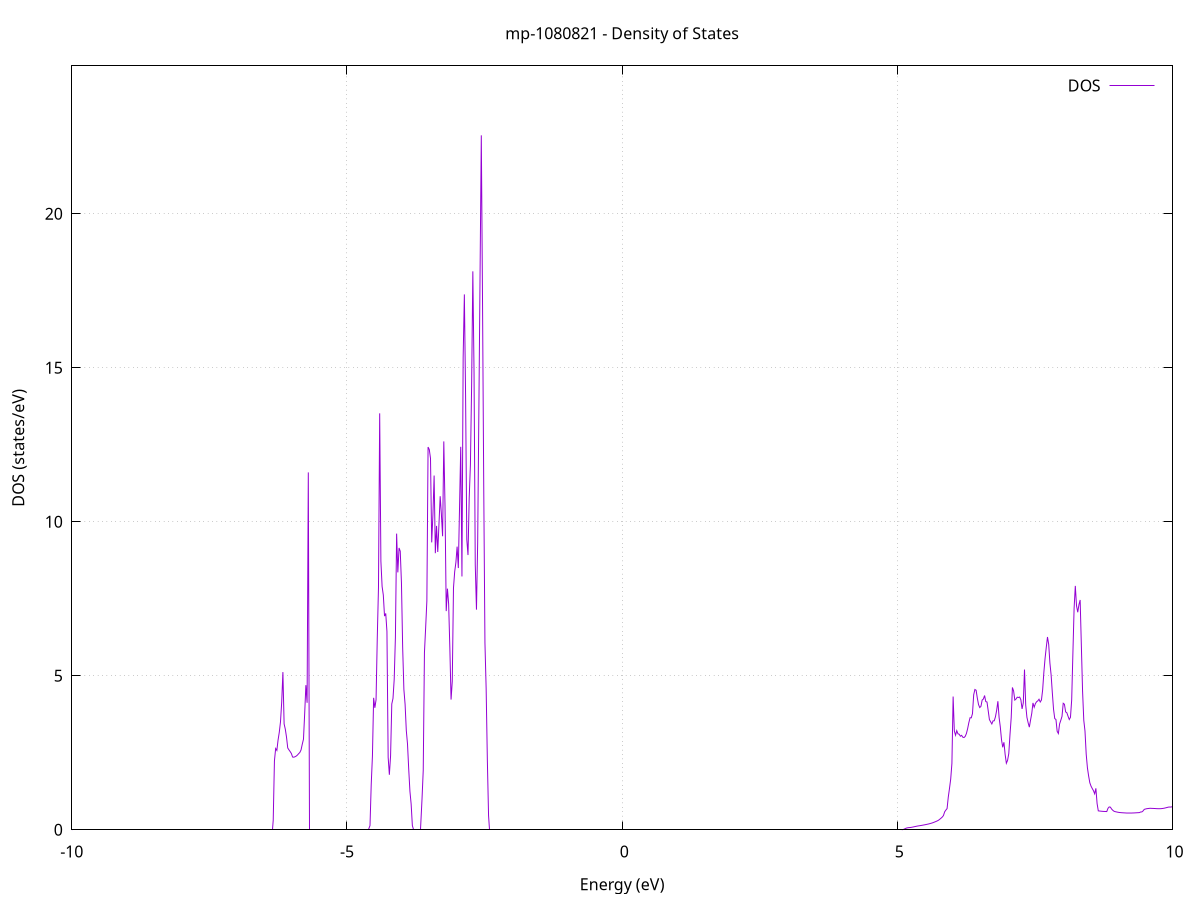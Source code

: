 set title 'mp-1080821 - Density of States'
set xlabel 'Energy (eV)'
set ylabel 'DOS (states/eV)'
set grid
set xrange [-10:10]
set yrange [0:24.799]
set xzeroaxis lt -1
set terminal png size 800,600
set output 'mp-1080821_dos_gnuplot.png'
plot '-' using 1:2 with lines title 'DOS'
-27.596600 0.000000
-27.574600 0.000000
-27.552600 0.000000
-27.530600 0.000000
-27.508700 0.000000
-27.486700 0.000000
-27.464700 0.000000
-27.442700 0.000000
-27.420700 0.000000
-27.398700 0.000000
-27.376800 0.000000
-27.354800 0.000000
-27.332800 0.000000
-27.310800 0.000000
-27.288800 0.000000
-27.266900 0.000000
-27.244900 0.000000
-27.222900 0.000000
-27.200900 0.000000
-27.178900 0.000000
-27.156900 0.000000
-27.135000 0.000000
-27.113000 0.000000
-27.091000 0.000000
-27.069000 0.000000
-27.047000 0.000000
-27.025100 0.000000
-27.003100 0.000000
-26.981100 0.000000
-26.959100 0.000000
-26.937100 0.000000
-26.915100 0.000000
-26.893200 0.000000
-26.871200 0.000000
-26.849200 0.000000
-26.827200 0.000000
-26.805200 0.000000
-26.783300 0.000000
-26.761300 0.000000
-26.739300 0.000000
-26.717300 0.000000
-26.695300 0.000000
-26.673300 0.000000
-26.651400 0.000000
-26.629400 0.000000
-26.607400 0.000000
-26.585400 0.000000
-26.563400 0.000000
-26.541400 0.000000
-26.519500 0.000000
-26.497500 0.000000
-26.475500 0.000000
-26.453500 0.000000
-26.431500 0.000000
-26.409600 0.000000
-26.387600 0.000000
-26.365600 0.000000
-26.343600 0.000000
-26.321600 0.000000
-26.299600 0.000000
-26.277700 0.000000
-26.255700 0.000000
-26.233700 0.000000
-26.211700 0.000000
-26.189700 0.000000
-26.167800 0.000000
-26.145800 0.000000
-26.123800 0.000000
-26.101800 0.000000
-26.079800 0.000000
-26.057800 0.000000
-26.035900 0.000000
-26.013900 0.000000
-25.991900 0.000000
-25.969900 0.000000
-25.947900 0.000000
-25.926000 0.000000
-25.904000 0.000000
-25.882000 0.000000
-25.860000 0.000000
-25.838000 0.000000
-25.816000 0.000000
-25.794100 0.000000
-25.772100 0.000000
-25.750100 0.000000
-25.728100 0.000000
-25.706100 0.000000
-25.684200 0.000000
-25.662200 0.000000
-25.640200 0.000000
-25.618200 0.000000
-25.596200 0.080900
-25.574200 1.777800
-25.552300 2.926900
-25.530300 4.377500
-25.508300 5.103300
-25.486300 6.401000
-25.464300 8.837400
-25.442300 13.506400
-25.420400 25.209500
-25.398400 26.892900
-25.376400 0.000000
-25.354400 0.000000
-25.332400 0.000000
-25.310500 0.000000
-25.288500 0.000000
-25.266500 0.000000
-25.244500 0.000000
-25.222500 0.000000
-25.200500 0.000000
-25.178600 0.000000
-25.156600 0.000000
-25.134600 0.000000
-25.112600 0.000000
-25.090600 0.000000
-25.068700 0.000000
-25.046700 0.000000
-25.024700 0.000000
-25.002700 0.000000
-24.980700 0.000000
-24.958700 0.000000
-24.936800 0.000000
-24.914800 0.000000
-24.892800 0.000000
-24.870800 0.000000
-24.848800 0.000000
-24.826900 0.000000
-24.804900 0.000000
-24.782900 0.000000
-24.760900 0.000000
-24.738900 0.000000
-24.716900 0.000000
-24.695000 0.000000
-24.673000 0.000000
-24.651000 0.000000
-24.629000 0.000000
-24.607000 0.000000
-24.585000 0.000000
-24.563100 0.000000
-24.541100 0.000000
-24.519100 0.000000
-24.497100 0.000000
-24.475100 0.000000
-24.453200 0.000000
-24.431200 0.000000
-24.409200 0.000000
-24.387200 0.000000
-24.365200 0.000000
-24.343200 0.000000
-24.321300 0.000000
-24.299300 0.000000
-24.277300 0.000000
-24.255300 0.000000
-24.233300 0.000000
-24.211400 0.000000
-24.189400 0.000000
-24.167400 0.000000
-24.145400 0.000000
-24.123400 0.000000
-24.101400 0.000000
-24.079500 0.000000
-24.057500 0.000000
-24.035500 0.000000
-24.013500 0.000000
-23.991500 0.000000
-23.969600 0.000000
-23.947600 0.000000
-23.925600 0.000000
-23.903600 0.000000
-23.881600 0.000000
-23.859600 0.000000
-23.837700 0.000000
-23.815700 0.000000
-23.793700 0.000000
-23.771700 0.000000
-23.749700 0.000000
-23.727700 0.000000
-23.705800 0.000000
-23.683800 0.000000
-23.661800 0.000000
-23.639800 0.000000
-23.617800 0.000000
-23.595900 0.000000
-23.573900 0.000000
-23.551900 0.000000
-23.529900 0.000000
-23.507900 0.000000
-23.485900 0.000000
-23.464000 0.000000
-23.442000 0.000000
-23.420000 0.000000
-23.398000 0.000000
-23.376000 0.000000
-23.354100 0.000000
-23.332100 0.000000
-23.310100 0.000000
-23.288100 0.000000
-23.266100 7.873600
-23.244100 10.968400
-23.222200 11.425200
-23.200200 12.222200
-23.178200 15.943200
-23.156200 24.944700
-23.134200 0.000000
-23.112300 0.000000
-23.090300 0.000000
-23.068300 0.000000
-23.046300 0.000000
-23.024300 0.000000
-23.002300 0.000000
-22.980400 0.000000
-22.958400 0.000000
-22.936400 0.000000
-22.914400 0.000000
-22.892400 0.000000
-22.870500 0.000000
-22.848500 0.000000
-22.826500 0.000000
-22.804500 0.000000
-22.782500 0.000000
-22.760500 0.000000
-22.738600 0.000000
-22.716600 0.000000
-22.694600 0.000000
-22.672600 0.000000
-22.650600 0.000000
-22.628600 0.000000
-22.606700 0.000000
-22.584700 0.000000
-22.562700 0.000000
-22.540700 0.000000
-22.518700 0.000000
-22.496800 0.000000
-22.474800 0.000000
-22.452800 0.000000
-22.430800 0.000000
-22.408800 0.000000
-22.386800 0.000000
-22.364900 0.000000
-22.342900 0.000000
-22.320900 0.000000
-22.298900 0.000000
-22.276900 0.000000
-22.255000 9.841700
-22.233000 6.591000
-22.211000 8.710300
-22.189000 10.681400
-22.167000 11.136900
-22.145000 10.941100
-22.123100 16.066500
-22.101100 10.169700
-22.079100 9.244800
-22.057100 0.000000
-22.035100 0.000000
-22.013200 0.000000
-21.991200 0.000000
-21.969200 0.000000
-21.947200 0.000000
-21.925200 0.000000
-21.903200 0.000000
-21.881300 0.000000
-21.859300 0.000000
-21.837300 0.000000
-21.815300 0.000000
-21.793300 0.000000
-21.771300 0.000000
-21.749400 0.000000
-21.727400 0.000000
-21.705400 0.000000
-21.683400 0.000000
-21.661400 0.000000
-21.639500 0.000000
-21.617500 0.000000
-21.595500 0.000000
-21.573500 0.000000
-21.551500 0.000000
-21.529500 0.000000
-21.507600 0.000000
-21.485600 0.000000
-21.463600 0.000000
-21.441600 0.000000
-21.419600 0.000000
-21.397700 14.864900
-21.375700 19.885100
-21.353700 21.855900
-21.331700 23.384400
-21.309700 13.521800
-21.287700 6.555900
-21.265800 0.000000
-21.243800 0.000000
-21.221800 0.000000
-21.199800 0.000000
-21.177800 0.000000
-21.155900 0.000000
-21.133900 0.000000
-21.111900 0.000000
-21.089900 0.000000
-21.067900 0.000000
-21.045900 0.000000
-21.024000 0.000000
-21.002000 0.000000
-20.980000 0.000000
-20.958000 0.000000
-20.936000 0.000000
-20.914100 0.000000
-20.892100 0.000000
-20.870100 0.000000
-20.848100 0.000000
-20.826100 0.000000
-20.804100 0.000000
-20.782200 0.000000
-20.760200 0.000000
-20.738200 0.000000
-20.716200 0.000000
-20.694200 0.000000
-20.672200 0.000000
-20.650300 0.000000
-20.628300 0.000000
-20.606300 0.000000
-20.584300 0.000000
-20.562300 0.000000
-20.540400 0.000000
-20.518400 0.000000
-20.496400 0.000000
-20.474400 0.000000
-20.452400 0.000000
-20.430400 0.000000
-20.408500 0.000000
-20.386500 0.000000
-20.364500 0.000000
-20.342500 0.000000
-20.320500 0.000000
-20.298600 0.000000
-20.276600 0.000000
-20.254600 0.000000
-20.232600 0.000000
-20.210600 0.000000
-20.188600 0.000000
-20.166700 0.000000
-20.144700 0.000000
-20.122700 0.000000
-20.100700 0.000000
-20.078700 0.000000
-20.056800 0.000000
-20.034800 0.000000
-20.012800 0.000000
-19.990800 0.000000
-19.968800 0.000000
-19.946800 0.000000
-19.924900 0.000000
-19.902900 0.000000
-19.880900 0.000000
-19.858900 0.000000
-19.836900 0.000000
-19.814900 0.000000
-19.793000 0.000000
-19.771000 0.000000
-19.749000 0.000000
-19.727000 0.000000
-19.705000 0.000000
-19.683100 0.000000
-19.661100 0.000000
-19.639100 0.000000
-19.617100 0.000000
-19.595100 0.000000
-19.573100 0.000000
-19.551200 0.000000
-19.529200 0.000000
-19.507200 0.000000
-19.485200 0.000000
-19.463200 0.000000
-19.441300 0.000000
-19.419300 0.000000
-19.397300 0.000000
-19.375300 0.000000
-19.353300 0.000000
-19.331300 0.000000
-19.309400 0.000000
-19.287400 0.000000
-19.265400 0.000000
-19.243400 0.000000
-19.221400 0.000000
-19.199500 0.000000
-19.177500 0.000000
-19.155500 0.000000
-19.133500 0.000000
-19.111500 0.000000
-19.089500 0.000000
-19.067600 0.000000
-19.045600 0.000000
-19.023600 0.000000
-19.001600 0.000000
-18.979600 0.000000
-18.957700 0.000000
-18.935700 0.000000
-18.913700 0.000000
-18.891700 0.000000
-18.869700 0.000000
-18.847700 0.000000
-18.825800 0.000000
-18.803800 0.000000
-18.781800 0.000000
-18.759800 0.000000
-18.737800 0.000000
-18.715800 0.000000
-18.693900 0.000000
-18.671900 0.000000
-18.649900 0.000000
-18.627900 0.000000
-18.605900 0.000000
-18.584000 0.000000
-18.562000 0.000000
-18.540000 0.000000
-18.518000 0.000000
-18.496000 0.000000
-18.474000 0.000000
-18.452100 0.000000
-18.430100 0.000000
-18.408100 0.000000
-18.386100 0.000000
-18.364100 0.000000
-18.342200 0.000000
-18.320200 0.000000
-18.298200 0.000000
-18.276200 0.000000
-18.254200 0.000000
-18.232200 0.000000
-18.210300 0.000000
-18.188300 0.000000
-18.166300 0.000000
-18.144300 0.000000
-18.122300 0.000000
-18.100400 0.000000
-18.078400 0.000000
-18.056400 0.000000
-18.034400 0.000000
-18.012400 0.000000
-17.990400 0.000000
-17.968500 0.000000
-17.946500 0.000000
-17.924500 0.000000
-17.902500 0.000000
-17.880500 0.000000
-17.858500 0.000000
-17.836600 0.000000
-17.814600 0.000000
-17.792600 0.000000
-17.770600 0.000000
-17.748600 0.000000
-17.726700 0.000000
-17.704700 0.000000
-17.682700 0.000000
-17.660700 0.000000
-17.638700 0.000000
-17.616700 0.000000
-17.594800 0.000000
-17.572800 0.000000
-17.550800 0.000000
-17.528800 0.000000
-17.506800 0.000000
-17.484900 0.000000
-17.462900 0.000000
-17.440900 0.000000
-17.418900 0.000000
-17.396900 0.000000
-17.374900 0.000000
-17.353000 0.000000
-17.331000 0.000000
-17.309000 0.000000
-17.287000 0.000000
-17.265000 0.000000
-17.243100 0.000000
-17.221100 0.000000
-17.199100 0.000000
-17.177100 0.000000
-17.155100 0.000000
-17.133100 0.000000
-17.111200 0.000000
-17.089200 0.000000
-17.067200 0.000000
-17.045200 0.000000
-17.023200 0.000000
-17.001200 0.000000
-16.979300 0.000000
-16.957300 0.000000
-16.935300 0.000000
-16.913300 0.000000
-16.891300 0.000000
-16.869400 0.000000
-16.847400 0.000000
-16.825400 0.000000
-16.803400 0.000000
-16.781400 0.000000
-16.759400 0.000000
-16.737500 0.000000
-16.715500 0.000000
-16.693500 0.000000
-16.671500 0.000000
-16.649500 0.000000
-16.627600 0.000000
-16.605600 0.000000
-16.583600 0.000000
-16.561600 0.000000
-16.539600 0.000000
-16.517600 0.000000
-16.495700 0.000000
-16.473700 0.000000
-16.451700 0.000000
-16.429700 0.000000
-16.407700 0.000000
-16.385800 0.000000
-16.363800 0.000000
-16.341800 0.000000
-16.319800 0.000000
-16.297800 0.000000
-16.275800 0.000000
-16.253900 0.000000
-16.231900 0.000000
-16.209900 0.000000
-16.187900 0.000000
-16.165900 0.000000
-16.144000 0.000000
-16.122000 0.000000
-16.100000 0.000000
-16.078000 0.000000
-16.056000 0.000000
-16.034000 0.000000
-16.012100 0.000000
-15.990100 0.000000
-15.968100 0.000000
-15.946100 0.000000
-15.924100 0.000000
-15.902100 0.000000
-15.880200 0.000000
-15.858200 0.000000
-15.836200 0.000000
-15.814200 0.000000
-15.792200 0.000000
-15.770300 0.000000
-15.748300 0.000000
-15.726300 0.000000
-15.704300 0.000000
-15.682300 0.000000
-15.660300 0.000000
-15.638400 0.000000
-15.616400 0.000000
-15.594400 0.000000
-15.572400 0.000000
-15.550400 0.000000
-15.528500 0.000000
-15.506500 0.000000
-15.484500 0.000000
-15.462500 0.000000
-15.440500 0.000000
-15.418500 0.000000
-15.396600 0.000000
-15.374600 0.000000
-15.352600 0.000000
-15.330600 0.000000
-15.308600 0.000000
-15.286700 0.000000
-15.264700 0.000000
-15.242700 0.000000
-15.220700 0.000000
-15.198700 0.000000
-15.176700 0.000000
-15.154800 0.000000
-15.132800 0.000000
-15.110800 0.000000
-15.088800 0.000000
-15.066800 0.000000
-15.044800 0.000000
-15.022900 0.000000
-15.000900 0.000000
-14.978900 0.000000
-14.956900 0.000000
-14.934900 0.000000
-14.913000 0.000000
-14.891000 0.000000
-14.869000 0.000000
-14.847000 0.000000
-14.825000 0.000000
-14.803000 0.000000
-14.781100 0.000000
-14.759100 0.000000
-14.737100 0.000000
-14.715100 0.000000
-14.693100 0.000000
-14.671200 0.000000
-14.649200 0.000000
-14.627200 0.000000
-14.605200 0.000000
-14.583200 0.000000
-14.561200 0.000000
-14.539300 0.000000
-14.517300 0.000000
-14.495300 0.000000
-14.473300 0.000000
-14.451300 0.000000
-14.429400 0.000000
-14.407400 0.000000
-14.385400 0.000000
-14.363400 0.000000
-14.341400 0.000000
-14.319400 0.000000
-14.297500 0.000000
-14.275500 0.000000
-14.253500 0.000000
-14.231500 0.000000
-14.209500 0.000000
-14.187600 0.000000
-14.165600 0.000000
-14.143600 0.000000
-14.121600 0.000000
-14.099600 0.000000
-14.077600 0.000000
-14.055700 0.000000
-14.033700 0.000000
-14.011700 0.000000
-13.989700 0.000000
-13.967700 0.000000
-13.945700 0.000000
-13.923800 0.000000
-13.901800 0.000000
-13.879800 0.000000
-13.857800 0.000000
-13.835800 0.000000
-13.813900 0.000000
-13.791900 0.000000
-13.769900 0.000000
-13.747900 0.000000
-13.725900 0.000000
-13.703900 0.000000
-13.682000 0.000000
-13.660000 0.000000
-13.638000 0.000000
-13.616000 0.000000
-13.594000 0.000000
-13.572100 0.000000
-13.550100 0.000000
-13.528100 0.000000
-13.506100 0.000000
-13.484100 0.000000
-13.462100 0.000000
-13.440200 0.000000
-13.418200 0.000000
-13.396200 0.000000
-13.374200 0.000000
-13.352200 0.000000
-13.330300 0.000000
-13.308300 0.000000
-13.286300 0.000000
-13.264300 0.000000
-13.242300 0.000000
-13.220300 0.000000
-13.198400 0.000000
-13.176400 0.000000
-13.154400 0.000000
-13.132400 0.000000
-13.110400 0.000000
-13.088400 0.000000
-13.066500 0.000000
-13.044500 0.000000
-13.022500 0.000000
-13.000500 0.000000
-12.978500 0.000000
-12.956600 0.000000
-12.934600 0.000000
-12.912600 0.000000
-12.890600 0.000000
-12.868600 0.000000
-12.846600 0.000000
-12.824700 0.000000
-12.802700 0.000000
-12.780700 0.000000
-12.758700 0.000000
-12.736700 0.000000
-12.714800 0.000000
-12.692800 0.000000
-12.670800 0.000000
-12.648800 0.000000
-12.626800 0.000000
-12.604800 0.000000
-12.582900 0.000000
-12.560900 0.000000
-12.538900 0.000000
-12.516900 0.000000
-12.494900 0.000000
-12.473000 0.000000
-12.451000 0.000000
-12.429000 0.000000
-12.407000 0.000000
-12.385000 0.000000
-12.363000 0.000000
-12.341100 0.000000
-12.319100 0.000000
-12.297100 0.000000
-12.275100 0.000000
-12.253100 0.000000
-12.231100 0.000000
-12.209200 0.000000
-12.187200 0.000000
-12.165200 0.000000
-12.143200 0.000000
-12.121200 0.000000
-12.099300 0.000000
-12.077300 0.000000
-12.055300 0.000000
-12.033300 0.000000
-12.011300 0.000000
-11.989300 0.000000
-11.967400 0.000000
-11.945400 0.000000
-11.923400 0.000000
-11.901400 0.000000
-11.879400 0.000000
-11.857500 0.000000
-11.835500 0.000000
-11.813500 0.000000
-11.791500 0.000000
-11.769500 0.000000
-11.747500 0.000000
-11.725600 0.000000
-11.703600 0.000000
-11.681600 0.000000
-11.659600 0.000000
-11.637600 0.000000
-11.615700 0.000000
-11.593700 0.000000
-11.571700 0.000000
-11.549700 0.000000
-11.527700 0.000000
-11.505700 0.000000
-11.483800 0.000000
-11.461800 0.000000
-11.439800 0.000000
-11.417800 0.000000
-11.395800 0.000000
-11.373900 0.000000
-11.351900 0.000000
-11.329900 0.000000
-11.307900 0.000000
-11.285900 0.000000
-11.263900 0.000000
-11.242000 0.000000
-11.220000 0.000000
-11.198000 0.000000
-11.176000 0.000000
-11.154000 0.000000
-11.132000 0.000000
-11.110100 0.000000
-11.088100 0.000000
-11.066100 0.000000
-11.044100 0.000000
-11.022100 0.000000
-11.000200 0.000000
-10.978200 0.000000
-10.956200 0.000000
-10.934200 0.000000
-10.912200 0.000000
-10.890200 3.901600
-10.868300 7.693400
-10.846300 15.182500
-10.824300 18.873900
-10.802300 16.703300
-10.780300 12.661100
-10.758400 14.422200
-10.736400 19.510200
-10.714400 22.925200
-10.692400 20.555200
-10.670400 16.891300
-10.648400 17.985600
-10.626500 17.856900
-10.604500 24.466000
-10.582500 20.105800
-10.560500 13.454700
-10.538500 6.112200
-10.516600 3.312600
-10.494600 0.428200
-10.472600 0.000000
-10.450600 0.000000
-10.428600 0.000000
-10.406600 0.000000
-10.384700 0.000000
-10.362700 0.000000
-10.340700 0.000000
-10.318700 0.000000
-10.296700 0.000000
-10.274700 0.000000
-10.252800 0.000000
-10.230800 0.000000
-10.208800 0.000000
-10.186800 0.000000
-10.164800 0.000000
-10.142900 0.000000
-10.120900 0.000000
-10.098900 0.000000
-10.076900 0.000000
-10.054900 0.000000
-10.032900 0.000000
-10.011000 0.000000
-9.989000 0.000000
-9.967000 0.000000
-9.945000 0.000000
-9.923000 0.000000
-9.901100 0.000000
-9.879100 0.000000
-9.857100 0.000000
-9.835100 0.000000
-9.813100 0.000000
-9.791100 0.000000
-9.769200 0.000000
-9.747200 0.000000
-9.725200 0.000000
-9.703200 0.000000
-9.681200 0.000000
-9.659300 0.000000
-9.637300 0.000000
-9.615300 0.000000
-9.593300 0.000000
-9.571300 0.000000
-9.549300 0.000000
-9.527400 0.000000
-9.505400 0.000000
-9.483400 0.000000
-9.461400 0.000000
-9.439400 0.000000
-9.417500 0.000000
-9.395500 0.000000
-9.373500 0.000000
-9.351500 0.000000
-9.329500 0.000000
-9.307500 0.000000
-9.285600 0.000000
-9.263600 0.000000
-9.241600 0.000000
-9.219600 0.000000
-9.197600 0.000000
-9.175600 0.000000
-9.153700 0.000000
-9.131700 0.000000
-9.109700 0.000000
-9.087700 0.000000
-9.065700 0.000000
-9.043800 0.000000
-9.021800 0.000000
-8.999800 0.000000
-8.977800 0.000000
-8.955800 0.000000
-8.933800 0.000000
-8.911900 0.000000
-8.889900 0.000000
-8.867900 0.000000
-8.845900 0.000000
-8.823900 0.000000
-8.802000 0.000000
-8.780000 0.000000
-8.758000 0.000000
-8.736000 0.000000
-8.714000 0.000000
-8.692000 0.000000
-8.670100 0.000000
-8.648100 0.000000
-8.626100 0.000000
-8.604100 0.000000
-8.582100 0.000000
-8.560200 0.000000
-8.538200 0.000000
-8.516200 0.000000
-8.494200 0.000000
-8.472200 0.000000
-8.450200 0.000000
-8.428300 0.000000
-8.406300 0.000000
-8.384300 0.000000
-8.362300 0.000000
-8.340300 0.000000
-8.318300 0.000000
-8.296400 0.000000
-8.274400 0.000000
-8.252400 0.000000
-8.230400 0.000000
-8.208400 0.000000
-8.186500 0.000000
-8.164500 0.000000
-8.142500 0.000000
-8.120500 0.000000
-8.098500 0.000000
-8.076500 0.000000
-8.054600 0.000000
-8.032600 0.000000
-8.010600 0.000000
-7.988600 0.000000
-7.966600 0.000000
-7.944700 0.000000
-7.922700 0.000000
-7.900700 0.000000
-7.878700 0.000000
-7.856700 0.000000
-7.834700 0.000000
-7.812800 0.000000
-7.790800 0.000000
-7.768800 0.000000
-7.746800 0.000000
-7.724800 0.000000
-7.702900 0.000000
-7.680900 0.000000
-7.658900 0.000000
-7.636900 0.000000
-7.614900 0.000000
-7.592900 0.000000
-7.571000 0.000000
-7.549000 0.000000
-7.527000 0.000000
-7.505000 0.000000
-7.483000 0.000000
-7.461100 0.000000
-7.439100 0.000000
-7.417100 0.000000
-7.395100 0.000000
-7.373100 0.000000
-7.351100 0.000000
-7.329200 0.000000
-7.307200 0.000000
-7.285200 0.000000
-7.263200 0.000000
-7.241200 0.000000
-7.219200 0.000000
-7.197300 0.000000
-7.175300 0.000000
-7.153300 0.000000
-7.131300 0.000000
-7.109300 0.000000
-7.087400 0.000000
-7.065400 0.000000
-7.043400 0.000000
-7.021400 0.000000
-6.999400 0.000000
-6.977400 0.000000
-6.955500 0.000000
-6.933500 0.000000
-6.911500 0.000000
-6.889500 0.000000
-6.867500 0.000000
-6.845600 0.000000
-6.823600 0.000000
-6.801600 0.000000
-6.779600 0.000000
-6.757600 0.000000
-6.735600 0.000000
-6.713700 0.000000
-6.691700 0.000000
-6.669700 0.000000
-6.647700 0.000000
-6.625700 0.000000
-6.603800 0.000000
-6.581800 0.000000
-6.559800 0.000000
-6.537800 0.000000
-6.515800 0.000000
-6.493800 0.000000
-6.471900 0.000000
-6.449900 0.000000
-6.427900 0.000000
-6.405900 0.000000
-6.383900 0.000000
-6.361900 0.000000
-6.340000 0.308700
-6.318000 2.235400
-6.296000 2.638100
-6.274000 2.577300
-6.252000 2.912300
-6.230100 3.162000
-6.208100 3.501300
-6.186100 4.136800
-6.164100 5.118300
-6.142100 3.437700
-6.120100 3.262500
-6.098200 3.003400
-6.076200 2.656300
-6.054200 2.594000
-6.032200 2.538200
-6.010200 2.476000
-5.988300 2.362100
-5.966300 2.355900
-5.944300 2.370400
-5.922300 2.391700
-5.900300 2.425300
-5.878300 2.470000
-5.856400 2.509700
-5.834400 2.592200
-5.812400 2.775800
-5.790400 2.939400
-5.768400 3.772400
-5.746500 4.695100
-5.724500 4.122200
-5.702500 11.601300
-5.680500 0.000000
-5.658500 0.000000
-5.636500 0.000000
-5.614600 0.000000
-5.592600 0.000000
-5.570600 0.000000
-5.548600 0.000000
-5.526600 0.000000
-5.504600 0.000000
-5.482700 0.000000
-5.460700 0.000000
-5.438700 0.000000
-5.416700 0.000000
-5.394700 0.000000
-5.372800 0.000000
-5.350800 0.000000
-5.328800 0.000000
-5.306800 0.000000
-5.284800 0.000000
-5.262800 0.000000
-5.240900 0.000000
-5.218900 0.000000
-5.196900 0.000000
-5.174900 0.000000
-5.152900 0.000000
-5.131000 0.000000
-5.109000 0.000000
-5.087000 0.000000
-5.065000 0.000000
-5.043000 0.000000
-5.021000 0.000000
-4.999100 0.000000
-4.977100 0.000000
-4.955100 0.000000
-4.933100 0.000000
-4.911100 0.000000
-4.889200 0.000000
-4.867200 0.000000
-4.845200 0.000000
-4.823200 0.000000
-4.801200 0.000000
-4.779200 0.000000
-4.757300 0.000000
-4.735300 0.000000
-4.713300 0.000000
-4.691300 0.000000
-4.669300 0.000000
-4.647400 0.000000
-4.625400 0.000000
-4.603400 0.000000
-4.581400 0.135900
-4.559400 1.466900
-4.537400 2.389800
-4.515500 4.282900
-4.493500 3.959100
-4.471500 4.218500
-4.449500 6.221100
-4.427500 7.860700
-4.405500 13.518500
-4.383600 8.718300
-4.361600 7.899600
-4.339600 7.620000
-4.317600 6.936800
-4.295600 7.022800
-4.273700 6.436200
-4.251700 2.355600
-4.229700 1.785400
-4.207700 2.396400
-4.185700 4.083800
-4.163700 4.264000
-4.141800 4.882200
-4.119800 6.251100
-4.097800 9.614800
-4.075800 8.355600
-4.053800 9.149500
-4.031900 9.043900
-4.009900 8.012500
-3.987900 5.914000
-3.965900 4.554400
-3.943900 4.075500
-3.921900 3.222500
-3.900000 2.783200
-3.878000 1.966600
-3.856000 1.249900
-3.834000 0.837400
-3.812000 0.138300
-3.790100 0.000000
-3.768100 0.000000
-3.746100 0.000000
-3.724100 0.000000
-3.702100 0.000000
-3.680100 0.000000
-3.658200 0.000000
-3.636200 1.003900
-3.614200 1.927000
-3.592200 5.754700
-3.570200 6.566300
-3.548200 7.432400
-3.526300 12.424400
-3.504300 12.345700
-3.482300 12.059600
-3.460300 9.329700
-3.438300 10.219100
-3.416400 11.499100
-3.394400 8.978900
-3.372400 9.865800
-3.350400 9.017800
-3.328400 9.923400
-3.306400 10.827500
-3.284500 10.248900
-3.262500 9.529600
-3.240500 12.607000
-3.218500 10.507600
-3.196500 7.099100
-3.174600 7.828200
-3.152600 7.329400
-3.130600 5.896800
-3.108600 4.227000
-3.086600 4.815800
-3.064600 7.852900
-3.042700 8.378400
-3.020700 8.680200
-2.998700 9.192500
-2.976700 8.497400
-2.954700 10.453500
-2.932800 12.431800
-2.910800 8.223500
-2.888800 15.339500
-2.866800 17.380800
-2.844800 14.108800
-2.822800 9.423900
-2.800900 8.919000
-2.778900 10.771700
-2.756900 11.849000
-2.734900 14.426600
-2.712900 18.128700
-2.691000 14.825400
-2.669000 8.611500
-2.647000 7.146400
-2.625000 9.332000
-2.603000 13.682500
-2.581000 18.168700
-2.559100 22.544600
-2.537100 17.192000
-2.515100 11.161600
-2.493100 6.081200
-2.471100 4.586400
-2.449100 2.248300
-2.427200 0.457200
-2.405200 0.000000
-2.383200 0.000000
-2.361200 0.000000
-2.339200 0.000000
-2.317300 0.000000
-2.295300 0.000000
-2.273300 0.000000
-2.251300 0.000000
-2.229300 0.000000
-2.207300 0.000000
-2.185400 0.000000
-2.163400 0.000000
-2.141400 0.000000
-2.119400 0.000000
-2.097400 0.000000
-2.075500 0.000000
-2.053500 0.000000
-2.031500 0.000000
-2.009500 0.000000
-1.987500 0.000000
-1.965500 0.000000
-1.943600 0.000000
-1.921600 0.000000
-1.899600 0.000000
-1.877600 0.000000
-1.855600 0.000000
-1.833700 0.000000
-1.811700 0.000000
-1.789700 0.000000
-1.767700 0.000000
-1.745700 0.000000
-1.723700 0.000000
-1.701800 0.000000
-1.679800 0.000000
-1.657800 0.000000
-1.635800 0.000000
-1.613800 0.000000
-1.591800 0.000000
-1.569900 0.000000
-1.547900 0.000000
-1.525900 0.000000
-1.503900 0.000000
-1.481900 0.000000
-1.460000 0.000000
-1.438000 0.000000
-1.416000 0.000000
-1.394000 0.000000
-1.372000 0.000000
-1.350000 0.000000
-1.328100 0.000000
-1.306100 0.000000
-1.284100 0.000000
-1.262100 0.000000
-1.240100 0.000000
-1.218200 0.000000
-1.196200 0.000000
-1.174200 0.000000
-1.152200 0.000000
-1.130200 0.000000
-1.108200 0.000000
-1.086300 0.000000
-1.064300 0.000000
-1.042300 0.000000
-1.020300 0.000000
-0.998300 0.000000
-0.976400 0.000000
-0.954400 0.000000
-0.932400 0.000000
-0.910400 0.000000
-0.888400 0.000000
-0.866400 0.000000
-0.844500 0.000000
-0.822500 0.000000
-0.800500 0.000000
-0.778500 0.000000
-0.756500 0.000000
-0.734600 0.000000
-0.712600 0.000000
-0.690600 0.000000
-0.668600 0.000000
-0.646600 0.000000
-0.624600 0.000000
-0.602700 0.000000
-0.580700 0.000000
-0.558700 0.000000
-0.536700 0.000000
-0.514700 0.000000
-0.492700 0.000000
-0.470800 0.000000
-0.448800 0.000000
-0.426800 0.000000
-0.404800 0.000000
-0.382800 0.000000
-0.360900 0.000000
-0.338900 0.000000
-0.316900 0.000000
-0.294900 0.000000
-0.272900 0.000000
-0.250900 0.000000
-0.229000 0.000000
-0.207000 0.000000
-0.185000 0.000000
-0.163000 0.000000
-0.141000 0.000000
-0.119100 0.000000
-0.097100 0.000000
-0.075100 0.000000
-0.053100 0.000000
-0.031100 0.000000
-0.009100 0.000000
0.012800 0.000000
0.034800 0.000000
0.056800 0.000000
0.078800 0.000000
0.100800 0.000000
0.122700 0.000000
0.144700 0.000000
0.166700 0.000000
0.188700 0.000000
0.210700 0.000000
0.232700 0.000000
0.254600 0.000000
0.276600 0.000000
0.298600 0.000000
0.320600 0.000000
0.342600 0.000000
0.364600 0.000000
0.386500 0.000000
0.408500 0.000000
0.430500 0.000000
0.452500 0.000000
0.474500 0.000000
0.496400 0.000000
0.518400 0.000000
0.540400 0.000000
0.562400 0.000000
0.584400 0.000000
0.606400 0.000000
0.628300 0.000000
0.650300 0.000000
0.672300 0.000000
0.694300 0.000000
0.716300 0.000000
0.738200 0.000000
0.760200 0.000000
0.782200 0.000000
0.804200 0.000000
0.826200 0.000000
0.848200 0.000000
0.870100 0.000000
0.892100 0.000000
0.914100 0.000000
0.936100 0.000000
0.958100 0.000000
0.980000 0.000000
1.002000 0.000000
1.024000 0.000000
1.046000 0.000000
1.068000 0.000000
1.090000 0.000000
1.111900 0.000000
1.133900 0.000000
1.155900 0.000000
1.177900 0.000000
1.199900 0.000000
1.221900 0.000000
1.243800 0.000000
1.265800 0.000000
1.287800 0.000000
1.309800 0.000000
1.331800 0.000000
1.353700 0.000000
1.375700 0.000000
1.397700 0.000000
1.419700 0.000000
1.441700 0.000000
1.463700 0.000000
1.485600 0.000000
1.507600 0.000000
1.529600 0.000000
1.551600 0.000000
1.573600 0.000000
1.595500 0.000000
1.617500 0.000000
1.639500 0.000000
1.661500 0.000000
1.683500 0.000000
1.705500 0.000000
1.727400 0.000000
1.749400 0.000000
1.771400 0.000000
1.793400 0.000000
1.815400 0.000000
1.837300 0.000000
1.859300 0.000000
1.881300 0.000000
1.903300 0.000000
1.925300 0.000000
1.947300 0.000000
1.969200 0.000000
1.991200 0.000000
2.013200 0.000000
2.035200 0.000000
2.057200 0.000000
2.079100 0.000000
2.101100 0.000000
2.123100 0.000000
2.145100 0.000000
2.167100 0.000000
2.189100 0.000000
2.211000 0.000000
2.233000 0.000000
2.255000 0.000000
2.277000 0.000000
2.299000 0.000000
2.321000 0.000000
2.342900 0.000000
2.364900 0.000000
2.386900 0.000000
2.408900 0.000000
2.430900 0.000000
2.452800 0.000000
2.474800 0.000000
2.496800 0.000000
2.518800 0.000000
2.540800 0.000000
2.562800 0.000000
2.584700 0.000000
2.606700 0.000000
2.628700 0.000000
2.650700 0.000000
2.672700 0.000000
2.694600 0.000000
2.716600 0.000000
2.738600 0.000000
2.760600 0.000000
2.782600 0.000000
2.804600 0.000000
2.826500 0.000000
2.848500 0.000000
2.870500 0.000000
2.892500 0.000000
2.914500 0.000000
2.936400 0.000000
2.958400 0.000000
2.980400 0.000000
3.002400 0.000000
3.024400 0.000000
3.046400 0.000000
3.068300 0.000000
3.090300 0.000000
3.112300 0.000000
3.134300 0.000000
3.156300 0.000000
3.178300 0.000000
3.200200 0.000000
3.222200 0.000000
3.244200 0.000000
3.266200 0.000000
3.288200 0.000000
3.310100 0.000000
3.332100 0.000000
3.354100 0.000000
3.376100 0.000000
3.398100 0.000000
3.420100 0.000000
3.442000 0.000000
3.464000 0.000000
3.486000 0.000000
3.508000 0.000000
3.530000 0.000000
3.551900 0.000000
3.573900 0.000000
3.595900 0.000000
3.617900 0.000000
3.639900 0.000000
3.661900 0.000000
3.683800 0.000000
3.705800 0.000000
3.727800 0.000000
3.749800 0.000000
3.771800 0.000000
3.793700 0.000000
3.815700 0.000000
3.837700 0.000000
3.859700 0.000000
3.881700 0.000000
3.903700 0.000000
3.925600 0.000000
3.947600 0.000000
3.969600 0.000000
3.991600 0.000000
4.013600 0.000000
4.035500 0.000000
4.057500 0.000000
4.079500 0.000000
4.101500 0.000000
4.123500 0.000000
4.145500 0.000000
4.167400 0.000000
4.189400 0.000000
4.211400 0.000000
4.233400 0.000000
4.255400 0.000000
4.277400 0.000000
4.299300 0.000000
4.321300 0.000000
4.343300 0.000000
4.365300 0.000000
4.387300 0.000000
4.409200 0.000000
4.431200 0.000000
4.453200 0.000000
4.475200 0.000000
4.497200 0.000000
4.519200 0.000000
4.541100 0.000000
4.563100 0.000000
4.585100 0.000000
4.607100 0.000000
4.629100 0.000000
4.651000 0.000000
4.673000 0.000000
4.695000 0.000000
4.717000 0.000000
4.739000 0.000000
4.761000 0.000000
4.782900 0.000000
4.804900 0.000000
4.826900 0.000000
4.848900 0.000000
4.870900 0.000000
4.892800 0.000000
4.914800 0.000000
4.936800 0.000000
4.958800 0.000000
4.980800 0.000000
5.002800 0.000000
5.024700 0.000000
5.046700 0.000000
5.068700 0.000000
5.090700 0.003100
5.112700 0.012800
5.134700 0.029200
5.156600 0.048700
5.178600 0.061900
5.200600 0.068200
5.222600 0.071200
5.244600 0.076100
5.266500 0.083100
5.288500 0.091200
5.310500 0.099800
5.332500 0.108800
5.354500 0.117000
5.376500 0.124000
5.398400 0.129900
5.420400 0.136200
5.442400 0.143100
5.464400 0.150300
5.486400 0.157900
5.508300 0.165800
5.530300 0.174100
5.552300 0.182500
5.574300 0.191700
5.596300 0.202200
5.618300 0.213200
5.640200 0.225600
5.662200 0.240600
5.684200 0.256500
5.706200 0.272800
5.728200 0.290700
5.750100 0.312100
5.772100 0.343000
5.794100 0.375700
5.816100 0.411800
5.838100 0.461300
5.860100 0.582400
5.882000 0.639100
5.904000 0.687800
5.926000 1.061800
5.948000 1.342300
5.970000 1.646500
5.991900 2.155100
6.013900 4.325600
6.035900 3.208100
6.057900 3.069400
6.079900 3.217600
6.101900 3.115300
6.123800 3.101800
6.145800 3.037800
6.167800 3.065200
6.189800 3.005000
6.211800 2.994300
6.233800 3.032500
6.255700 3.126400
6.277700 3.284400
6.299700 3.479800
6.321700 3.637000
6.343700 3.634600
6.365600 3.770300
6.387600 4.380800
6.409600 4.554200
6.431600 4.530000
6.453600 4.274400
6.475600 4.064600
6.497500 3.967700
6.519500 4.006300
6.541500 4.211900
6.563500 4.243300
6.585500 4.358400
6.607400 4.162500
6.629400 4.146700
6.651400 3.864900
6.673400 3.577100
6.695400 3.503200
6.717400 3.435500
6.739300 3.535200
6.761300 3.538600
6.783300 3.669200
6.805300 3.883400
6.827300 4.173400
6.849200 3.647300
6.871200 3.338700
6.893200 2.922900
6.915200 2.677900
6.937200 2.840800
6.959200 2.443300
6.981100 2.159600
7.003100 2.251600
7.025100 2.471600
7.047100 3.085700
7.069100 3.637300
7.091100 4.620700
7.113000 4.503900
7.135000 4.210200
7.157000 4.244900
7.179000 4.304400
7.201000 4.294600
7.222900 4.308600
7.244900 4.219600
7.266900 3.923500
7.288900 4.122500
7.310900 5.201000
7.332900 4.048600
7.354800 3.651800
7.376800 3.474900
7.398800 3.331900
7.420800 3.562100
7.442800 3.778700
7.464700 4.118300
7.486700 3.977400
7.508700 4.095200
7.530700 4.155800
7.552700 4.185300
7.574700 4.238100
7.596600 4.148500
7.618600 4.211800
7.640600 4.540800
7.662600 5.109300
7.684600 5.561500
7.706500 5.921100
7.728500 6.257700
7.750500 6.019500
7.772500 5.414100
7.794500 5.027000
7.816500 4.448300
7.838400 3.914100
7.860400 3.610900
7.882400 3.579800
7.904400 3.195200
7.926400 3.124000
7.948400 3.434600
7.970300 3.553300
7.992300 3.681000
8.014300 4.106900
8.036300 4.076000
8.058300 3.827300
8.080200 3.798200
8.102200 3.684900
8.124200 3.580100
8.146200 3.652700
8.168200 4.216500
8.190200 5.725900
8.212100 7.181400
8.234100 7.918100
8.256100 7.272100
8.278100 7.062500
8.300100 7.307900
8.322000 7.459800
8.344000 5.978000
8.366000 4.499700
8.388000 3.553600
8.410000 3.204300
8.432000 2.455600
8.453900 2.014400
8.475900 1.748400
8.497900 1.525200
8.519900 1.416500
8.541900 1.339400
8.563800 1.269700
8.585800 1.168000
8.607800 1.345400
8.629800 0.852400
8.651800 0.614100
8.673800 0.609000
8.695700 0.604300
8.717700 0.600300
8.739700 0.597000
8.761700 0.594800
8.783700 0.593200
8.805600 0.591500
8.827600 0.695700
8.849600 0.741500
8.871600 0.734400
8.893600 0.673100
8.915600 0.631800
8.937500 0.601300
8.959500 0.588100
8.981500 0.579500
9.003500 0.570800
9.025500 0.563900
9.047500 0.558600
9.069400 0.554800
9.091400 0.552200
9.113400 0.549800
9.135400 0.547300
9.157400 0.544800
9.179300 0.543300
9.201300 0.542600
9.223300 0.542800
9.245300 0.543400
9.267300 0.544400
9.289300 0.546000
9.311200 0.548000
9.333200 0.550300
9.355200 0.552800
9.377200 0.555200
9.399200 0.557700
9.421100 0.577700
9.443100 0.580000
9.465100 0.611600
9.487100 0.662800
9.509100 0.673900
9.531100 0.684000
9.553000 0.689200
9.575000 0.694800
9.597000 0.697700
9.619000 0.695100
9.641000 0.693400
9.662900 0.691600
9.684900 0.689100
9.706900 0.686800
9.728900 0.685000
9.750900 0.683600
9.772900 0.684000
9.794800 0.686200
9.816800 0.691100
9.838800 0.697400
9.860800 0.705500
9.882800 0.715200
9.904800 0.725600
9.926700 0.736600
9.948700 0.737700
9.970700 0.738500
9.992700 0.746500
10.014700 0.753400
10.036600 0.757900
10.058600 0.762100
10.080600 0.765200
10.102600 0.767800
10.124600 0.771700
10.146600 0.776900
10.168500 0.803200
10.190500 0.814700
10.212500 0.809300
10.234500 0.803600
10.256500 0.801800
10.278400 0.800200
10.300400 0.799000
10.322400 0.798000
10.344400 0.801500
10.366400 0.807700
10.388400 0.819500
10.410300 0.841900
10.432300 0.852500
10.454300 0.861600
10.476300 0.871500
10.498300 0.881400
10.520200 0.889800
10.542200 0.900800
10.564200 0.920000
10.586200 0.941500
10.608200 0.957500
10.630200 0.966000
10.652100 0.973600
10.674100 0.993400
10.696100 0.923100
10.718100 0.920200
10.740100 0.988700
10.762000 1.024200
10.784000 1.028700
10.806000 1.018700
10.828000 0.999500
10.850000 0.985200
10.872000 0.961000
10.893900 0.932600
10.915900 0.901300
10.937900 0.880400
10.959900 0.853800
10.981900 0.822400
11.003900 0.788300
11.025800 0.760000
11.047800 0.733500
11.069800 0.711200
11.091800 0.718900
11.113800 0.757400
11.135700 0.785400
11.157700 0.795600
11.179700 0.803800
11.201700 0.816200
11.223700 0.845400
11.245700 0.871000
11.267600 0.902200
11.289600 0.944300
11.311600 0.986000
11.333600 1.015900
11.355600 1.040600
11.377500 1.053900
11.399500 1.065100
11.421500 1.079100
11.443500 1.094200
11.465500 1.113700
11.487500 1.140900
11.509400 1.163600
11.531400 1.176200
11.553400 1.200500
11.575400 1.222800
11.597400 1.255300
11.619300 1.276000
11.641300 1.261200
11.663300 1.275000
11.685300 1.278500
11.707300 1.246200
11.729300 1.230300
11.751200 1.220000
11.773200 1.215000
11.795200 1.208500
11.817200 1.205100
11.839200 1.198400
11.861200 1.196100
11.883100 1.186500
11.905100 1.175500
11.927100 1.157200
11.949100 1.137400
11.971100 1.127000
11.993000 1.108700
12.015000 1.100800
12.037000 1.093200
12.059000 1.080800
12.081000 1.064300
12.103000 1.058600
12.124900 1.058000
12.146900 1.063600
12.168900 1.068300
12.190900 1.070600
12.212900 1.082700
12.234800 1.093700
12.256800 1.136700
12.278800 1.145300
12.300800 1.138900
12.322800 1.106700
12.344800 1.064500
12.366700 1.022800
12.388700 0.966900
12.410700 0.910700
12.432700 0.882200
12.454700 0.871400
12.476600 0.939300
12.498600 1.030700
12.520600 1.157500
12.542600 1.237800
12.564600 1.293100
12.586600 1.332200
12.608500 1.355900
12.630500 1.397200
12.652500 1.431900
12.674500 1.474600
12.696500 1.500900
12.718500 1.533000
12.740400 1.534600
12.762400 1.570300
12.784400 1.593700
12.806400 1.659000
12.828400 1.689300
12.850300 1.803200
12.872300 1.889800
12.894300 1.819800
12.916300 1.609100
12.938300 1.483100
12.960300 1.504200
12.982200 1.422000
13.004200 1.377300
13.026200 1.361400
13.048200 1.355500
13.070200 1.342100
13.092100 1.333400
13.114100 1.342500
13.136100 1.369000
13.158100 1.387400
13.180100 1.405000
13.202100 1.437200
13.224000 1.472000
13.246000 1.495100
13.268000 1.515600
13.290000 1.533600
13.312000 1.539300
13.333900 1.535800
13.355900 1.558200
13.377900 1.585000
13.399900 1.614400
13.421900 1.801000
13.443900 1.718700
13.465800 1.640300
13.487800 1.468300
13.509800 1.301900
13.531800 1.216600
13.553800 1.109400
13.575700 1.069300
13.597700 1.077700
13.619700 1.119500
13.641700 1.187600
13.663700 1.423800
13.685700 1.528100
13.707600 1.517800
13.729600 1.509500
13.751600 1.469000
13.773600 1.311700
13.795600 1.268300
13.817600 1.197700
13.839500 1.148400
13.861500 1.127400
13.883500 1.058100
13.905500 0.994300
13.927500 0.975700
13.949400 0.949700
13.971400 0.911600
13.993400 0.816700
14.015400 0.728000
14.037400 0.670200
14.059400 0.594700
14.081300 0.525300
14.103300 0.477000
14.125300 0.367300
14.147300 0.270600
14.169300 0.186300
14.191200 0.149000
14.213200 0.018900
14.235200 0.001400
14.257200 0.000000
14.279200 0.000000
14.301200 0.000000
14.323100 0.000000
14.345100 0.000000
14.367100 0.000000
14.389100 0.000000
14.411100 0.000000
14.433000 0.000000
14.455000 0.000000
14.477000 0.000000
14.499000 0.000000
14.521000 0.000000
14.543000 0.000000
14.564900 0.000000
14.586900 0.000000
14.608900 0.000000
14.630900 0.000000
14.652900 0.000000
14.674900 0.000000
14.696800 0.000000
14.718800 0.000000
14.740800 0.000000
14.762800 0.000000
14.784800 0.000000
14.806700 0.000000
14.828700 0.000000
14.850700 0.000000
14.872700 0.000000
14.894700 0.000000
14.916700 0.000000
14.938600 0.000000
14.960600 0.000000
14.982600 0.000000
15.004600 0.000000
15.026600 0.000000
15.048500 0.000000
15.070500 0.000000
15.092500 0.000000
15.114500 0.000000
15.136500 0.000000
15.158500 0.000000
15.180400 0.000000
15.202400 0.000000
15.224400 0.000000
15.246400 0.000000
15.268400 0.000000
15.290300 0.000000
15.312300 0.000000
15.334300 0.000000
15.356300 0.000000
15.378300 0.000000
15.400300 0.000000
15.422200 0.000000
15.444200 0.000000
15.466200 0.000000
15.488200 0.000000
15.510200 0.000000
15.532100 0.000000
15.554100 0.000000
15.576100 0.000000
15.598100 0.000000
15.620100 0.000000
15.642100 0.000000
15.664000 0.000000
15.686000 0.000000
15.708000 0.000000
15.730000 0.000000
15.752000 0.000000
15.774000 0.000000
15.795900 0.000000
15.817900 0.000000
15.839900 0.000000
15.861900 0.000000
15.883900 0.000000
15.905800 0.000000
15.927800 0.000000
15.949800 0.000000
15.971800 0.000000
15.993800 0.000000
16.015800 0.000000
16.037700 0.000000
16.059700 0.000000
16.081700 0.000000
16.103700 0.000000
16.125700 0.000000
16.147600 0.000000
16.169600 0.000000
16.191600 0.000000
16.213600 0.000000
16.235600 0.000000
16.257600 0.000000
16.279500 0.000000
16.301500 0.000000
16.323500 0.000000
16.345500 0.000000
16.367500 0.000000
e
